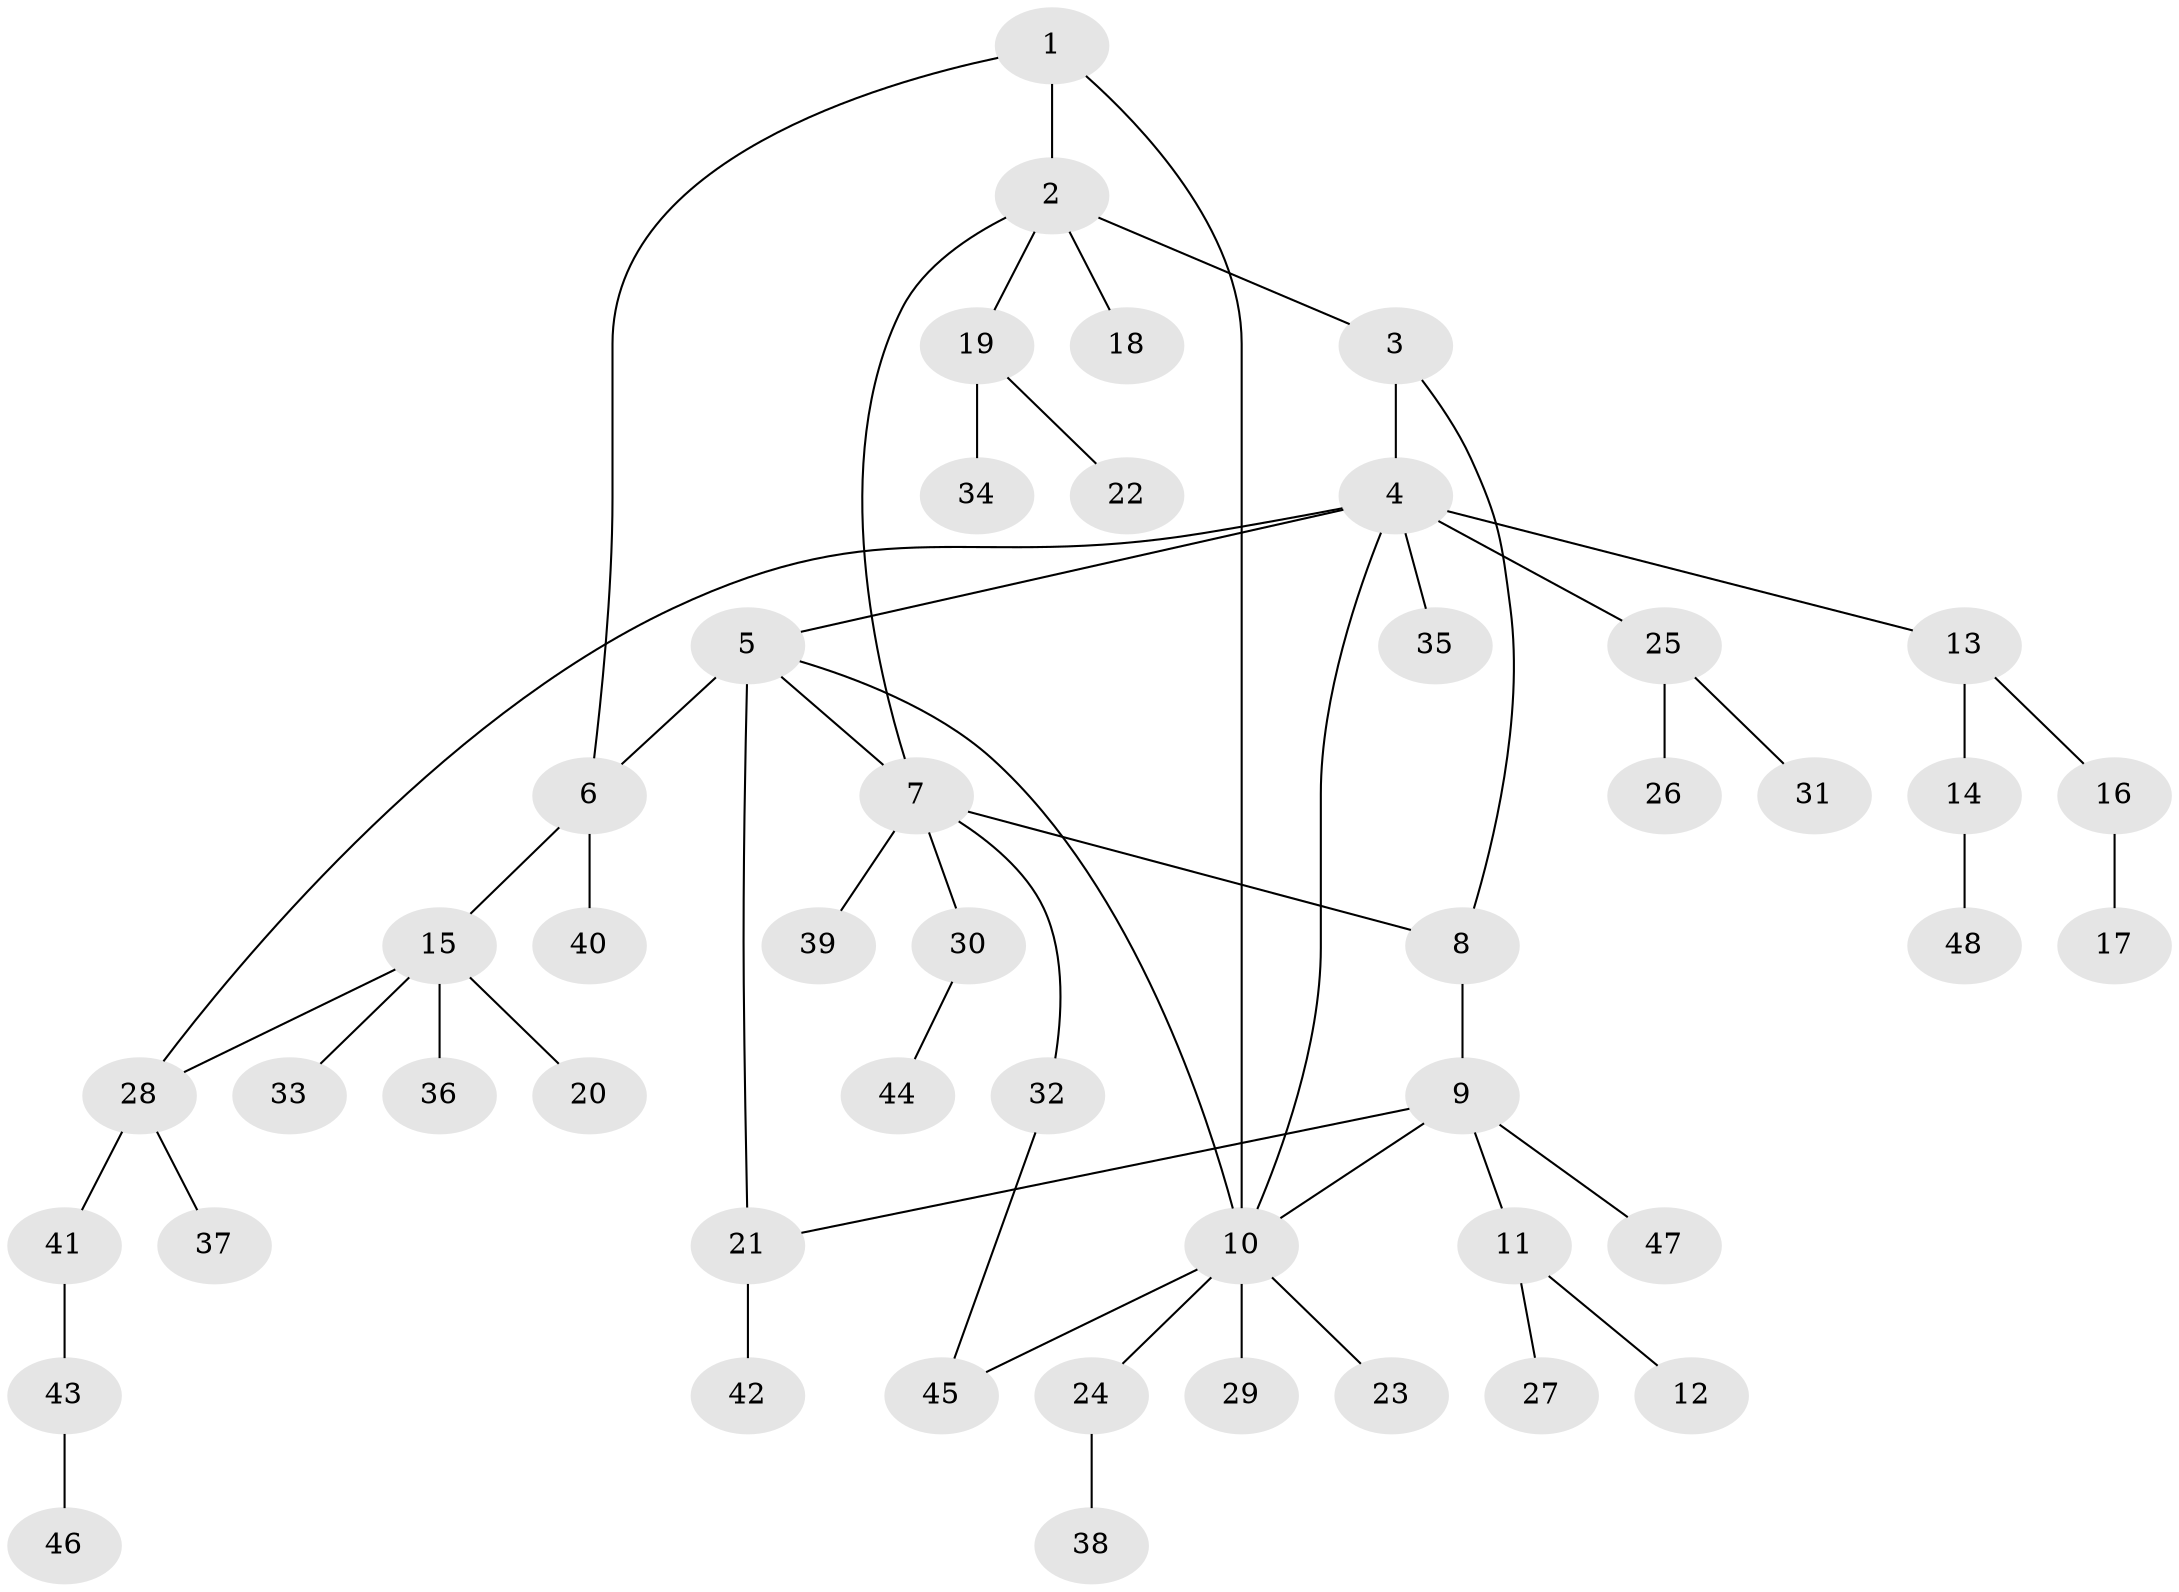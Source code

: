 // Generated by graph-tools (version 1.1) at 2025/37/03/09/25 02:37:37]
// undirected, 48 vertices, 56 edges
graph export_dot {
graph [start="1"]
  node [color=gray90,style=filled];
  1;
  2;
  3;
  4;
  5;
  6;
  7;
  8;
  9;
  10;
  11;
  12;
  13;
  14;
  15;
  16;
  17;
  18;
  19;
  20;
  21;
  22;
  23;
  24;
  25;
  26;
  27;
  28;
  29;
  30;
  31;
  32;
  33;
  34;
  35;
  36;
  37;
  38;
  39;
  40;
  41;
  42;
  43;
  44;
  45;
  46;
  47;
  48;
  1 -- 2;
  1 -- 6;
  1 -- 10;
  2 -- 3;
  2 -- 7;
  2 -- 18;
  2 -- 19;
  3 -- 4;
  3 -- 8;
  4 -- 5;
  4 -- 10;
  4 -- 13;
  4 -- 25;
  4 -- 28;
  4 -- 35;
  5 -- 6;
  5 -- 7;
  5 -- 10;
  5 -- 21;
  6 -- 15;
  6 -- 40;
  7 -- 8;
  7 -- 30;
  7 -- 32;
  7 -- 39;
  8 -- 9;
  9 -- 10;
  9 -- 11;
  9 -- 21;
  9 -- 47;
  10 -- 23;
  10 -- 24;
  10 -- 29;
  10 -- 45;
  11 -- 12;
  11 -- 27;
  13 -- 14;
  13 -- 16;
  14 -- 48;
  15 -- 20;
  15 -- 28;
  15 -- 33;
  15 -- 36;
  16 -- 17;
  19 -- 22;
  19 -- 34;
  21 -- 42;
  24 -- 38;
  25 -- 26;
  25 -- 31;
  28 -- 37;
  28 -- 41;
  30 -- 44;
  32 -- 45;
  41 -- 43;
  43 -- 46;
}
